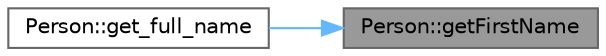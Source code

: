 digraph "Person::getFirstName"
{
 // LATEX_PDF_SIZE
  bgcolor="transparent";
  edge [fontname=Helvetica,fontsize=10,labelfontname=Helvetica,labelfontsize=10];
  node [fontname=Helvetica,fontsize=10,shape=box,height=0.2,width=0.4];
  rankdir="RL";
  Node1 [label="Person::getFirstName",height=0.2,width=0.4,color="gray40", fillcolor="grey60", style="filled", fontcolor="black",tooltip=" "];
  Node1 -> Node2 [dir="back",color="steelblue1",style="solid"];
  Node2 [label="Person::get_full_name",height=0.2,width=0.4,color="grey40", fillcolor="white", style="filled",URL="$class_person.html#ac12d93a1f835711e5608693bf4abe1bc",tooltip=" "];
}
